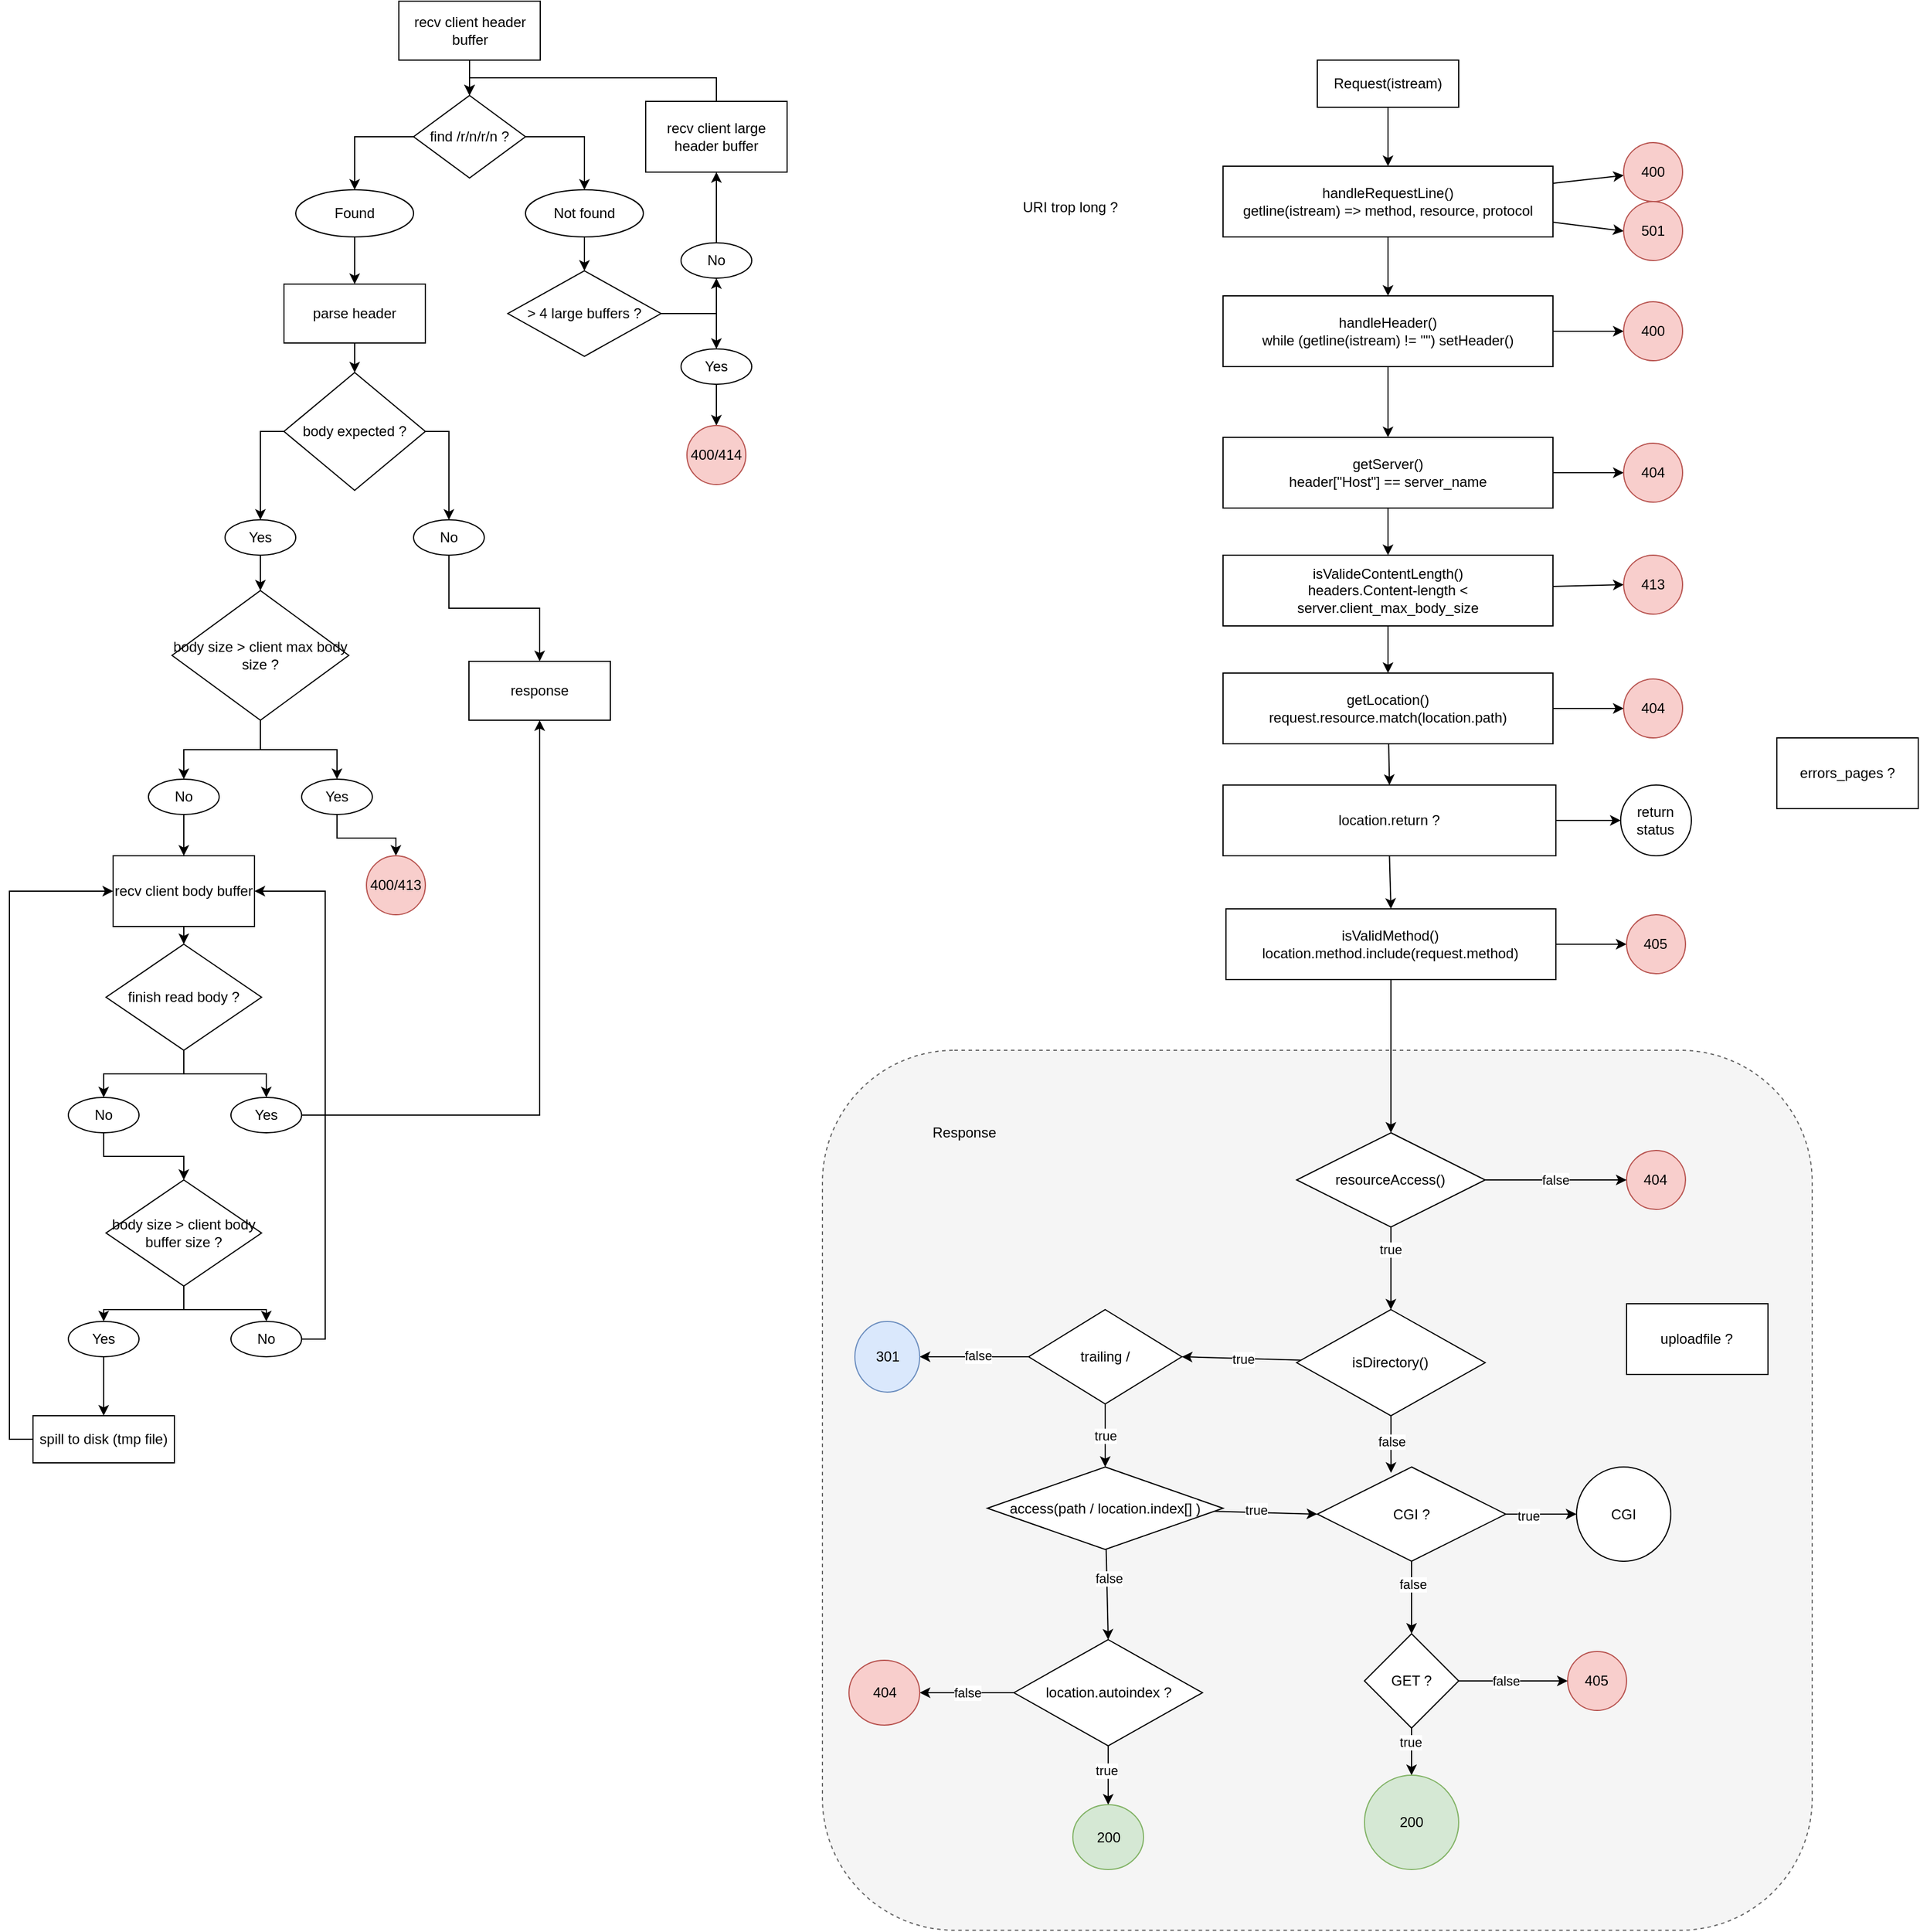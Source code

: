 <mxfile>
    <diagram id="G1yB6sMwHmxZgdl7rr1A" name="Page-1">
        <mxGraphModel dx="1412" dy="550" grid="1" gridSize="10" guides="1" tooltips="1" connect="1" arrows="1" fold="1" page="1" pageScale="1" pageWidth="850" pageHeight="1100" math="0" shadow="0">
            <root>
                <mxCell id="0"/>
                <mxCell id="1" parent="0"/>
                <mxCell id="109" value="" style="whiteSpace=wrap;html=1;fillColor=#f5f5f5;rounded=1;shadow=0;dashed=1;strokeColor=#666666;fontColor=#333333;" parent="1" vertex="1">
                    <mxGeometry x="-100" y="940" width="840" height="746.5" as="geometry"/>
                </mxCell>
                <mxCell id="6" value="" style="edgeStyle=none;html=1;" parent="1" source="12" target="5" edge="1">
                    <mxGeometry relative="1" as="geometry"/>
                </mxCell>
                <mxCell id="2" value="Request(istream)" style="whiteSpace=wrap;html=1;" parent="1" vertex="1">
                    <mxGeometry x="320" y="100" width="120" height="40" as="geometry"/>
                </mxCell>
                <mxCell id="17" value="" style="edgeStyle=none;html=1;" parent="1" source="5" target="16" edge="1">
                    <mxGeometry relative="1" as="geometry"/>
                </mxCell>
                <mxCell id="39" value="" style="edgeStyle=none;html=1;" parent="1" source="5" target="38" edge="1">
                    <mxGeometry relative="1" as="geometry"/>
                </mxCell>
                <mxCell id="5" value="getServer()&lt;br&gt;&lt;div&gt;header[&quot;Host&quot;] == server_name&lt;/div&gt;" style="whiteSpace=wrap;html=1;" parent="1" vertex="1">
                    <mxGeometry x="240" y="420" width="280" height="60" as="geometry"/>
                </mxCell>
                <mxCell id="11" value="" style="edgeStyle=none;html=1;" parent="1" source="2" target="9" edge="1">
                    <mxGeometry relative="1" as="geometry">
                        <mxPoint x="380" y="140" as="sourcePoint"/>
                        <mxPoint x="380" y="290" as="targetPoint"/>
                    </mxGeometry>
                </mxCell>
                <mxCell id="31" value="" style="edgeStyle=none;html=1;" parent="1" source="9" target="30" edge="1">
                    <mxGeometry relative="1" as="geometry"/>
                </mxCell>
                <mxCell id="41" style="edgeStyle=none;html=1;entryX=0;entryY=0.5;entryDx=0;entryDy=0;" parent="1" source="9" target="40" edge="1">
                    <mxGeometry relative="1" as="geometry"/>
                </mxCell>
                <mxCell id="9" value="&lt;div&gt;handleRequestLine()&lt;/div&gt;getline(istream) =&amp;gt; method, resource, protocol" style="whiteSpace=wrap;html=1;" parent="1" vertex="1">
                    <mxGeometry x="240" y="190" width="280" height="60" as="geometry"/>
                </mxCell>
                <mxCell id="14" value="" style="edgeStyle=none;html=1;" parent="1" source="9" target="12" edge="1">
                    <mxGeometry relative="1" as="geometry">
                        <mxPoint x="380" y="250" as="sourcePoint"/>
                        <mxPoint x="380" y="420" as="targetPoint"/>
                    </mxGeometry>
                </mxCell>
                <mxCell id="37" style="edgeStyle=none;html=1;entryX=0;entryY=0.5;entryDx=0;entryDy=0;" parent="1" source="12" target="36" edge="1">
                    <mxGeometry relative="1" as="geometry"/>
                </mxCell>
                <mxCell id="12" value="handleHeader()&lt;div&gt;while (getline(istream) != &quot;&quot;) setHeader()&lt;/div&gt;" style="whiteSpace=wrap;html=1;" parent="1" vertex="1">
                    <mxGeometry x="240" y="300" width="280" height="60" as="geometry"/>
                </mxCell>
                <mxCell id="19" value="" style="edgeStyle=none;html=1;" parent="1" source="16" target="18" edge="1">
                    <mxGeometry relative="1" as="geometry"/>
                </mxCell>
                <mxCell id="43" style="edgeStyle=none;html=1;entryX=0;entryY=0.5;entryDx=0;entryDy=0;" parent="1" source="16" target="42" edge="1">
                    <mxGeometry relative="1" as="geometry"/>
                </mxCell>
                <mxCell id="16" value="&lt;div&gt;isValideContentLength()&lt;/div&gt;headers.Content-length &amp;lt; server.client_max_body_size" style="whiteSpace=wrap;html=1;" parent="1" vertex="1">
                    <mxGeometry x="240" y="520" width="280" height="60" as="geometry"/>
                </mxCell>
                <mxCell id="27" style="edgeStyle=none;html=1;entryX=0.5;entryY=0;entryDx=0;entryDy=0;exitX=0.5;exitY=1;exitDx=0;exitDy=0;" parent="1" source="22" target="26" edge="1">
                    <mxGeometry relative="1" as="geometry">
                        <mxPoint x="380" y="790" as="sourcePoint"/>
                    </mxGeometry>
                </mxCell>
                <mxCell id="33" value="" style="edgeStyle=none;html=1;" parent="1" source="18" target="32" edge="1">
                    <mxGeometry relative="1" as="geometry"/>
                </mxCell>
                <mxCell id="108" style="edgeStyle=none;html=1;entryX=0.5;entryY=0;entryDx=0;entryDy=0;" parent="1" source="18" target="22" edge="1">
                    <mxGeometry relative="1" as="geometry"/>
                </mxCell>
                <mxCell id="18" value="getLocation()&lt;div&gt;request.resource.match(location.path)&lt;/div&gt;" style="whiteSpace=wrap;html=1;" parent="1" vertex="1">
                    <mxGeometry x="240" y="620" width="280" height="60" as="geometry"/>
                </mxCell>
                <mxCell id="62" value="" style="edgeStyle=none;html=1;" parent="1" source="22" target="61" edge="1">
                    <mxGeometry relative="1" as="geometry"/>
                </mxCell>
                <mxCell id="22" value="location.return ?" style="whiteSpace=wrap;html=1;" parent="1" vertex="1">
                    <mxGeometry x="240" y="715" width="282.47" height="60" as="geometry"/>
                </mxCell>
                <mxCell id="29" value="" style="edgeStyle=none;html=1;" parent="1" source="26" target="28" edge="1">
                    <mxGeometry relative="1" as="geometry"/>
                </mxCell>
                <mxCell id="80" style="edgeStyle=none;html=1;entryX=0.5;entryY=0;entryDx=0;entryDy=0;" parent="1" source="26" target="79" edge="1">
                    <mxGeometry relative="1" as="geometry"/>
                </mxCell>
                <mxCell id="26" value="isValidMethod()&lt;div&gt;location.method.include(request.method)&lt;/div&gt;" style="whiteSpace=wrap;html=1;" parent="1" vertex="1">
                    <mxGeometry x="242.47" y="820" width="280" height="60" as="geometry"/>
                </mxCell>
                <mxCell id="28" value="405" style="ellipse;whiteSpace=wrap;html=1;fillColor=#f8cecc;strokeColor=#b85450;" parent="1" vertex="1">
                    <mxGeometry x="582.47" y="825" width="50" height="50" as="geometry"/>
                </mxCell>
                <mxCell id="30" value="400" style="ellipse;whiteSpace=wrap;html=1;fillColor=#f8cecc;strokeColor=#b85450;" parent="1" vertex="1">
                    <mxGeometry x="580" y="170" width="50" height="50" as="geometry"/>
                </mxCell>
                <mxCell id="32" value="404" style="ellipse;whiteSpace=wrap;html=1;fillColor=#f8cecc;strokeColor=#b85450;" parent="1" vertex="1">
                    <mxGeometry x="580" y="625" width="50" height="50" as="geometry"/>
                </mxCell>
                <mxCell id="36" value="400" style="ellipse;whiteSpace=wrap;html=1;fillColor=#f8cecc;strokeColor=#b85450;" parent="1" vertex="1">
                    <mxGeometry x="580" y="305" width="50" height="50" as="geometry"/>
                </mxCell>
                <mxCell id="38" value="404" style="ellipse;whiteSpace=wrap;html=1;fillColor=#f8cecc;strokeColor=#b85450;" parent="1" vertex="1">
                    <mxGeometry x="580" y="425" width="50" height="50" as="geometry"/>
                </mxCell>
                <mxCell id="40" value="501" style="ellipse;whiteSpace=wrap;html=1;fillColor=#f8cecc;strokeColor=#b85450;" parent="1" vertex="1">
                    <mxGeometry x="580" y="220" width="50" height="50" as="geometry"/>
                </mxCell>
                <mxCell id="42" value="413" style="ellipse;whiteSpace=wrap;html=1;fillColor=#f8cecc;strokeColor=#b85450;" parent="1" vertex="1">
                    <mxGeometry x="580" y="520" width="50" height="50" as="geometry"/>
                </mxCell>
                <mxCell id="55" value="" style="edgeStyle=none;html=1;exitX=1;exitY=0.5;exitDx=0;exitDy=0;" parent="1" source="93" target="54" edge="1">
                    <mxGeometry relative="1" as="geometry">
                        <mxPoint x="510" y="1328.5" as="sourcePoint"/>
                    </mxGeometry>
                </mxCell>
                <mxCell id="94" value="true" style="edgeLabel;html=1;align=center;verticalAlign=middle;resizable=0;points=[];" parent="55" vertex="1" connectable="0">
                    <mxGeometry x="-0.361" y="-1" relative="1" as="geometry">
                        <mxPoint as="offset"/>
                    </mxGeometry>
                </mxCell>
                <mxCell id="49" value="404" style="ellipse;whiteSpace=wrap;html=1;fillColor=#f8cecc;strokeColor=#b85450;" parent="1" vertex="1">
                    <mxGeometry x="582.47" y="1025" width="50" height="50" as="geometry"/>
                </mxCell>
                <mxCell id="54" value="CGI" style="ellipse;whiteSpace=wrap;html=1;" parent="1" vertex="1">
                    <mxGeometry x="540" y="1293.5" width="80" height="80" as="geometry"/>
                </mxCell>
                <mxCell id="61" value="return status" style="ellipse;whiteSpace=wrap;html=1;" parent="1" vertex="1">
                    <mxGeometry x="577.47" y="715" width="60" height="60" as="geometry"/>
                </mxCell>
                <mxCell id="DMltzU-fDalP0GZSlMB_-67" style="edgeStyle=orthogonalEdgeStyle;rounded=0;orthogonalLoop=1;jettySize=auto;html=1;exitX=0.5;exitY=1;exitDx=0;exitDy=0;entryX=0.5;entryY=0;entryDx=0;entryDy=0;" parent="1" source="DMltzU-fDalP0GZSlMB_-62" target="DMltzU-fDalP0GZSlMB_-63" edge="1">
                    <mxGeometry relative="1" as="geometry"/>
                </mxCell>
                <mxCell id="DMltzU-fDalP0GZSlMB_-62" value="recv client header buffer" style="whiteSpace=wrap;html=1;" parent="1" vertex="1">
                    <mxGeometry x="-459.5" y="50" width="120" height="50" as="geometry"/>
                </mxCell>
                <mxCell id="DMltzU-fDalP0GZSlMB_-68" style="edgeStyle=orthogonalEdgeStyle;rounded=0;orthogonalLoop=1;jettySize=auto;html=1;exitX=1;exitY=0.5;exitDx=0;exitDy=0;entryX=0.5;entryY=0;entryDx=0;entryDy=0;" parent="1" source="DMltzU-fDalP0GZSlMB_-63" target="DMltzU-fDalP0GZSlMB_-66" edge="1">
                    <mxGeometry relative="1" as="geometry"/>
                </mxCell>
                <mxCell id="DMltzU-fDalP0GZSlMB_-69" style="edgeStyle=orthogonalEdgeStyle;rounded=0;orthogonalLoop=1;jettySize=auto;html=1;exitX=0;exitY=0.5;exitDx=0;exitDy=0;entryX=0.5;entryY=0;entryDx=0;entryDy=0;" parent="1" source="DMltzU-fDalP0GZSlMB_-63" target="DMltzU-fDalP0GZSlMB_-65" edge="1">
                    <mxGeometry relative="1" as="geometry"/>
                </mxCell>
                <mxCell id="DMltzU-fDalP0GZSlMB_-63" value="find /r/n/r/n ?" style="rhombus;whiteSpace=wrap;html=1;" parent="1" vertex="1">
                    <mxGeometry x="-447" y="130" width="95" height="70" as="geometry"/>
                </mxCell>
                <mxCell id="DMltzU-fDalP0GZSlMB_-72" style="edgeStyle=orthogonalEdgeStyle;rounded=0;orthogonalLoop=1;jettySize=auto;html=1;exitX=0.5;exitY=1;exitDx=0;exitDy=0;entryX=0.5;entryY=0;entryDx=0;entryDy=0;" parent="1" source="DMltzU-fDalP0GZSlMB_-65" target="DMltzU-fDalP0GZSlMB_-70" edge="1">
                    <mxGeometry relative="1" as="geometry"/>
                </mxCell>
                <mxCell id="DMltzU-fDalP0GZSlMB_-65" value="&lt;div&gt;Found&lt;/div&gt;" style="ellipse;whiteSpace=wrap;html=1;" parent="1" vertex="1">
                    <mxGeometry x="-547" y="210" width="100" height="40" as="geometry"/>
                </mxCell>
                <mxCell id="DMltzU-fDalP0GZSlMB_-103" style="edgeStyle=orthogonalEdgeStyle;rounded=0;orthogonalLoop=1;jettySize=auto;html=1;exitX=0.5;exitY=1;exitDx=0;exitDy=0;entryX=0.5;entryY=0;entryDx=0;entryDy=0;" parent="1" source="DMltzU-fDalP0GZSlMB_-66" target="DMltzU-fDalP0GZSlMB_-88" edge="1">
                    <mxGeometry relative="1" as="geometry"/>
                </mxCell>
                <mxCell id="DMltzU-fDalP0GZSlMB_-66" value="&lt;div&gt;Not found&lt;/div&gt;" style="ellipse;whiteSpace=wrap;html=1;" parent="1" vertex="1">
                    <mxGeometry x="-352" y="210" width="100" height="40" as="geometry"/>
                </mxCell>
                <mxCell id="DMltzU-fDalP0GZSlMB_-73" style="edgeStyle=orthogonalEdgeStyle;rounded=0;orthogonalLoop=1;jettySize=auto;html=1;exitX=0.5;exitY=1;exitDx=0;exitDy=0;entryX=0.5;entryY=0;entryDx=0;entryDy=0;" parent="1" source="DMltzU-fDalP0GZSlMB_-70" target="DMltzU-fDalP0GZSlMB_-71" edge="1">
                    <mxGeometry relative="1" as="geometry"/>
                </mxCell>
                <mxCell id="DMltzU-fDalP0GZSlMB_-70" value="parse header" style="whiteSpace=wrap;html=1;" parent="1" vertex="1">
                    <mxGeometry x="-557" y="290" width="120" height="50" as="geometry"/>
                </mxCell>
                <mxCell id="DMltzU-fDalP0GZSlMB_-79" style="edgeStyle=orthogonalEdgeStyle;rounded=0;orthogonalLoop=1;jettySize=auto;html=1;exitX=0;exitY=0.5;exitDx=0;exitDy=0;" parent="1" source="DMltzU-fDalP0GZSlMB_-71" target="DMltzU-fDalP0GZSlMB_-95" edge="1">
                    <mxGeometry relative="1" as="geometry">
                        <mxPoint x="-577" y="490" as="targetPoint"/>
                    </mxGeometry>
                </mxCell>
                <mxCell id="DMltzU-fDalP0GZSlMB_-80" style="edgeStyle=orthogonalEdgeStyle;rounded=0;orthogonalLoop=1;jettySize=auto;html=1;exitX=1;exitY=0.5;exitDx=0;exitDy=0;" parent="1" source="DMltzU-fDalP0GZSlMB_-71" target="DMltzU-fDalP0GZSlMB_-94" edge="1">
                    <mxGeometry relative="1" as="geometry">
                        <mxPoint x="-417" y="490" as="targetPoint"/>
                    </mxGeometry>
                </mxCell>
                <mxCell id="DMltzU-fDalP0GZSlMB_-71" value="body expected ?" style="rhombus;whiteSpace=wrap;html=1;" parent="1" vertex="1">
                    <mxGeometry x="-557" y="365" width="120" height="100" as="geometry"/>
                </mxCell>
                <mxCell id="DMltzU-fDalP0GZSlMB_-107" style="edgeStyle=orthogonalEdgeStyle;rounded=0;orthogonalLoop=1;jettySize=auto;html=1;exitX=0.5;exitY=0;exitDx=0;exitDy=0;entryX=0.5;entryY=0;entryDx=0;entryDy=0;" parent="1" source="DMltzU-fDalP0GZSlMB_-74" target="DMltzU-fDalP0GZSlMB_-63" edge="1">
                    <mxGeometry relative="1" as="geometry"/>
                </mxCell>
                <mxCell id="DMltzU-fDalP0GZSlMB_-74" value="recv client large header buffer" style="whiteSpace=wrap;html=1;" parent="1" vertex="1">
                    <mxGeometry x="-250" y="135" width="120" height="60" as="geometry"/>
                </mxCell>
                <mxCell id="DMltzU-fDalP0GZSlMB_-149" style="edgeStyle=orthogonalEdgeStyle;rounded=0;orthogonalLoop=1;jettySize=auto;html=1;exitX=0.5;exitY=1;exitDx=0;exitDy=0;entryX=0.5;entryY=0;entryDx=0;entryDy=0;" parent="1" source="DMltzU-fDalP0GZSlMB_-82" target="DMltzU-fDalP0GZSlMB_-144" edge="1">
                    <mxGeometry relative="1" as="geometry"/>
                </mxCell>
                <mxCell id="DMltzU-fDalP0GZSlMB_-82" value="recv client body buffer" style="whiteSpace=wrap;html=1;" parent="1" vertex="1">
                    <mxGeometry x="-702" y="775" width="120" height="60" as="geometry"/>
                </mxCell>
                <mxCell id="DMltzU-fDalP0GZSlMB_-104" style="edgeStyle=orthogonalEdgeStyle;rounded=0;orthogonalLoop=1;jettySize=auto;html=1;exitX=1;exitY=0.5;exitDx=0;exitDy=0;entryX=0.5;entryY=0;entryDx=0;entryDy=0;" parent="1" source="DMltzU-fDalP0GZSlMB_-88" target="DMltzU-fDalP0GZSlMB_-91" edge="1">
                    <mxGeometry relative="1" as="geometry"/>
                </mxCell>
                <mxCell id="DMltzU-fDalP0GZSlMB_-105" style="edgeStyle=orthogonalEdgeStyle;rounded=0;orthogonalLoop=1;jettySize=auto;html=1;exitX=1;exitY=0.5;exitDx=0;exitDy=0;entryX=0.5;entryY=1;entryDx=0;entryDy=0;" parent="1" source="DMltzU-fDalP0GZSlMB_-88" target="DMltzU-fDalP0GZSlMB_-92" edge="1">
                    <mxGeometry relative="1" as="geometry"/>
                </mxCell>
                <mxCell id="DMltzU-fDalP0GZSlMB_-88" value="&amp;gt; 4 large buffers ?" style="rhombus;whiteSpace=wrap;html=1;" parent="1" vertex="1">
                    <mxGeometry x="-367" y="278.75" width="130" height="72.5" as="geometry"/>
                </mxCell>
                <mxCell id="DMltzU-fDalP0GZSlMB_-108" style="edgeStyle=orthogonalEdgeStyle;rounded=0;orthogonalLoop=1;jettySize=auto;html=1;exitX=0.5;exitY=1;exitDx=0;exitDy=0;entryX=0.5;entryY=0;entryDx=0;entryDy=0;" parent="1" source="DMltzU-fDalP0GZSlMB_-91" target="DMltzU-fDalP0GZSlMB_-101" edge="1">
                    <mxGeometry relative="1" as="geometry"/>
                </mxCell>
                <mxCell id="DMltzU-fDalP0GZSlMB_-91" value="&lt;div&gt;Yes&lt;/div&gt;" style="ellipse;whiteSpace=wrap;html=1;" parent="1" vertex="1">
                    <mxGeometry x="-220" y="345" width="60" height="30" as="geometry"/>
                </mxCell>
                <mxCell id="DMltzU-fDalP0GZSlMB_-106" style="edgeStyle=orthogonalEdgeStyle;rounded=0;orthogonalLoop=1;jettySize=auto;html=1;exitX=0.5;exitY=0;exitDx=0;exitDy=0;entryX=0.5;entryY=1;entryDx=0;entryDy=0;" parent="1" source="DMltzU-fDalP0GZSlMB_-92" target="DMltzU-fDalP0GZSlMB_-74" edge="1">
                    <mxGeometry relative="1" as="geometry"/>
                </mxCell>
                <mxCell id="DMltzU-fDalP0GZSlMB_-92" value="No" style="ellipse;whiteSpace=wrap;html=1;" parent="1" vertex="1">
                    <mxGeometry x="-220" y="255" width="60" height="30" as="geometry"/>
                </mxCell>
                <mxCell id="DMltzU-fDalP0GZSlMB_-111" style="edgeStyle=orthogonalEdgeStyle;rounded=0;orthogonalLoop=1;jettySize=auto;html=1;exitX=0.5;exitY=1;exitDx=0;exitDy=0;entryX=0.5;entryY=0;entryDx=0;entryDy=0;" parent="1" source="DMltzU-fDalP0GZSlMB_-94" target="DMltzU-fDalP0GZSlMB_-110" edge="1">
                    <mxGeometry relative="1" as="geometry"/>
                </mxCell>
                <mxCell id="DMltzU-fDalP0GZSlMB_-94" value="No" style="ellipse;whiteSpace=wrap;html=1;" parent="1" vertex="1">
                    <mxGeometry x="-447" y="490" width="60" height="30" as="geometry"/>
                </mxCell>
                <mxCell id="DMltzU-fDalP0GZSlMB_-139" style="edgeStyle=orthogonalEdgeStyle;rounded=0;orthogonalLoop=1;jettySize=auto;html=1;exitX=0.5;exitY=1;exitDx=0;exitDy=0;entryX=0.5;entryY=0;entryDx=0;entryDy=0;" parent="1" source="DMltzU-fDalP0GZSlMB_-95" target="DMltzU-fDalP0GZSlMB_-112" edge="1">
                    <mxGeometry relative="1" as="geometry"/>
                </mxCell>
                <mxCell id="DMltzU-fDalP0GZSlMB_-95" value="&lt;div&gt;Yes&lt;/div&gt;" style="ellipse;whiteSpace=wrap;html=1;" parent="1" vertex="1">
                    <mxGeometry x="-607" y="490" width="60" height="30" as="geometry"/>
                </mxCell>
                <mxCell id="DMltzU-fDalP0GZSlMB_-101" value="400/414" style="ellipse;whiteSpace=wrap;html=1;fillColor=#f8cecc;strokeColor=#b85450;" parent="1" vertex="1">
                    <mxGeometry x="-215" y="410" width="50" height="50" as="geometry"/>
                </mxCell>
                <mxCell id="DMltzU-fDalP0GZSlMB_-110" value="response" style="whiteSpace=wrap;html=1;" parent="1" vertex="1">
                    <mxGeometry x="-400" y="610" width="120" height="50" as="geometry"/>
                </mxCell>
                <mxCell id="DMltzU-fDalP0GZSlMB_-118" style="edgeStyle=orthogonalEdgeStyle;rounded=0;orthogonalLoop=1;jettySize=auto;html=1;exitX=0.5;exitY=1;exitDx=0;exitDy=0;entryX=0.5;entryY=0;entryDx=0;entryDy=0;" parent="1" source="DMltzU-fDalP0GZSlMB_-112" target="DMltzU-fDalP0GZSlMB_-114" edge="1">
                    <mxGeometry relative="1" as="geometry"/>
                </mxCell>
                <mxCell id="DMltzU-fDalP0GZSlMB_-119" style="edgeStyle=orthogonalEdgeStyle;rounded=0;orthogonalLoop=1;jettySize=auto;html=1;exitX=0.5;exitY=1;exitDx=0;exitDy=0;entryX=0.5;entryY=0;entryDx=0;entryDy=0;" parent="1" source="DMltzU-fDalP0GZSlMB_-112" target="DMltzU-fDalP0GZSlMB_-115" edge="1">
                    <mxGeometry relative="1" as="geometry">
                        <mxPoint x="-512" y="710.0" as="targetPoint"/>
                    </mxGeometry>
                </mxCell>
                <mxCell id="DMltzU-fDalP0GZSlMB_-112" value="body size &amp;gt; client max body size ?" style="rhombus;whiteSpace=wrap;html=1;" parent="1" vertex="1">
                    <mxGeometry x="-652" y="550" width="150" height="110" as="geometry"/>
                </mxCell>
                <mxCell id="DMltzU-fDalP0GZSlMB_-141" style="edgeStyle=orthogonalEdgeStyle;rounded=0;orthogonalLoop=1;jettySize=auto;html=1;exitX=0.5;exitY=1;exitDx=0;exitDy=0;entryX=0.5;entryY=0;entryDx=0;entryDy=0;" parent="1" source="DMltzU-fDalP0GZSlMB_-114" target="DMltzU-fDalP0GZSlMB_-82" edge="1">
                    <mxGeometry relative="1" as="geometry"/>
                </mxCell>
                <mxCell id="DMltzU-fDalP0GZSlMB_-114" value="No" style="ellipse;whiteSpace=wrap;html=1;" parent="1" vertex="1">
                    <mxGeometry x="-672" y="710" width="60" height="30" as="geometry"/>
                </mxCell>
                <mxCell id="DMltzU-fDalP0GZSlMB_-140" style="edgeStyle=orthogonalEdgeStyle;rounded=0;orthogonalLoop=1;jettySize=auto;html=1;exitX=0.5;exitY=1;exitDx=0;exitDy=0;entryX=0;entryY=0.5;entryDx=0;entryDy=0;" parent="1" source="DMltzU-fDalP0GZSlMB_-115" target="DMltzU-fDalP0GZSlMB_-130" edge="1">
                    <mxGeometry relative="1" as="geometry"/>
                </mxCell>
                <mxCell id="DMltzU-fDalP0GZSlMB_-115" value="Yes" style="ellipse;whiteSpace=wrap;html=1;" parent="1" vertex="1">
                    <mxGeometry x="-542" y="710" width="60" height="30" as="geometry"/>
                </mxCell>
                <mxCell id="DMltzU-fDalP0GZSlMB_-124" value="body size &amp;gt; client body buffer size ?" style="rhombus;whiteSpace=wrap;html=1;" parent="1" vertex="1">
                    <mxGeometry x="-708" y="1050" width="132" height="90" as="geometry"/>
                </mxCell>
                <mxCell id="DMltzU-fDalP0GZSlMB_-125" style="edgeStyle=orthogonalEdgeStyle;rounded=0;orthogonalLoop=1;jettySize=auto;html=1;exitX=0.5;exitY=1;exitDx=0;exitDy=0;entryX=0.5;entryY=0;entryDx=0;entryDy=0;" parent="1" source="DMltzU-fDalP0GZSlMB_-124" target="DMltzU-fDalP0GZSlMB_-127" edge="1">
                    <mxGeometry relative="1" as="geometry">
                        <mxPoint x="-422" y="1060" as="sourcePoint"/>
                    </mxGeometry>
                </mxCell>
                <mxCell id="DMltzU-fDalP0GZSlMB_-126" style="edgeStyle=orthogonalEdgeStyle;rounded=0;orthogonalLoop=1;jettySize=auto;html=1;exitX=0.5;exitY=1;exitDx=0;exitDy=0;entryX=0.5;entryY=0;entryDx=0;entryDy=0;" parent="1" source="DMltzU-fDalP0GZSlMB_-124" target="DMltzU-fDalP0GZSlMB_-128" edge="1">
                    <mxGeometry relative="1" as="geometry">
                        <mxPoint x="-422" y="1060" as="sourcePoint"/>
                    </mxGeometry>
                </mxCell>
                <mxCell id="IpT1fxCDjjeuZhRriI7--67" style="edgeStyle=orthogonalEdgeStyle;rounded=0;orthogonalLoop=1;jettySize=auto;html=1;exitX=1;exitY=0.5;exitDx=0;exitDy=0;entryX=1;entryY=0.5;entryDx=0;entryDy=0;" parent="1" source="DMltzU-fDalP0GZSlMB_-127" target="DMltzU-fDalP0GZSlMB_-82" edge="1">
                    <mxGeometry relative="1" as="geometry"/>
                </mxCell>
                <mxCell id="DMltzU-fDalP0GZSlMB_-127" value="No" style="ellipse;whiteSpace=wrap;html=1;" parent="1" vertex="1">
                    <mxGeometry x="-602" y="1170" width="60" height="30" as="geometry"/>
                </mxCell>
                <mxCell id="DMltzU-fDalP0GZSlMB_-133" style="edgeStyle=orthogonalEdgeStyle;rounded=0;orthogonalLoop=1;jettySize=auto;html=1;exitX=0.5;exitY=1;exitDx=0;exitDy=0;entryX=0.5;entryY=0;entryDx=0;entryDy=0;" parent="1" source="DMltzU-fDalP0GZSlMB_-128" target="DMltzU-fDalP0GZSlMB_-132" edge="1">
                    <mxGeometry relative="1" as="geometry"/>
                </mxCell>
                <mxCell id="DMltzU-fDalP0GZSlMB_-128" value="Yes" style="ellipse;whiteSpace=wrap;html=1;" parent="1" vertex="1">
                    <mxGeometry x="-740" y="1170" width="60" height="30" as="geometry"/>
                </mxCell>
                <mxCell id="DMltzU-fDalP0GZSlMB_-130" value="&lt;div&gt;400/413&lt;/div&gt;" style="ellipse;whiteSpace=wrap;html=1;fillColor=#f8cecc;strokeColor=#b85450;direction=south;" parent="1" vertex="1">
                    <mxGeometry x="-487" y="775" width="50" height="50" as="geometry"/>
                </mxCell>
                <mxCell id="DMltzU-fDalP0GZSlMB_-143" style="edgeStyle=orthogonalEdgeStyle;rounded=0;orthogonalLoop=1;jettySize=auto;html=1;exitX=0;exitY=0.5;exitDx=0;exitDy=0;entryX=0;entryY=0.5;entryDx=0;entryDy=0;" parent="1" source="DMltzU-fDalP0GZSlMB_-132" target="DMltzU-fDalP0GZSlMB_-82" edge="1">
                    <mxGeometry relative="1" as="geometry"/>
                </mxCell>
                <mxCell id="DMltzU-fDalP0GZSlMB_-132" value="spill to disk (tmp file)" style="whiteSpace=wrap;html=1;" parent="1" vertex="1">
                    <mxGeometry x="-770" y="1250" width="120" height="40" as="geometry"/>
                </mxCell>
                <mxCell id="DMltzU-fDalP0GZSlMB_-144" value="finish read body ?" style="rhombus;whiteSpace=wrap;html=1;" parent="1" vertex="1">
                    <mxGeometry x="-708" y="850" width="132" height="90" as="geometry"/>
                </mxCell>
                <mxCell id="DMltzU-fDalP0GZSlMB_-145" style="edgeStyle=orthogonalEdgeStyle;rounded=0;orthogonalLoop=1;jettySize=auto;html=1;exitX=0.5;exitY=1;exitDx=0;exitDy=0;entryX=0.5;entryY=0;entryDx=0;entryDy=0;" parent="1" source="DMltzU-fDalP0GZSlMB_-144" target="DMltzU-fDalP0GZSlMB_-147" edge="1">
                    <mxGeometry relative="1" as="geometry">
                        <mxPoint x="-422" y="870" as="sourcePoint"/>
                    </mxGeometry>
                </mxCell>
                <mxCell id="DMltzU-fDalP0GZSlMB_-146" style="edgeStyle=orthogonalEdgeStyle;rounded=0;orthogonalLoop=1;jettySize=auto;html=1;exitX=0.5;exitY=1;exitDx=0;exitDy=0;entryX=0.5;entryY=0;entryDx=0;entryDy=0;" parent="1" source="DMltzU-fDalP0GZSlMB_-144" target="DMltzU-fDalP0GZSlMB_-148" edge="1">
                    <mxGeometry relative="1" as="geometry">
                        <mxPoint x="-422" y="870" as="sourcePoint"/>
                    </mxGeometry>
                </mxCell>
                <mxCell id="DMltzU-fDalP0GZSlMB_-151" style="edgeStyle=orthogonalEdgeStyle;rounded=0;orthogonalLoop=1;jettySize=auto;html=1;exitX=1;exitY=0.5;exitDx=0;exitDy=0;entryX=0.5;entryY=1;entryDx=0;entryDy=0;" parent="1" source="DMltzU-fDalP0GZSlMB_-147" target="DMltzU-fDalP0GZSlMB_-110" edge="1">
                    <mxGeometry relative="1" as="geometry"/>
                </mxCell>
                <mxCell id="DMltzU-fDalP0GZSlMB_-147" value="Yes" style="ellipse;whiteSpace=wrap;html=1;" parent="1" vertex="1">
                    <mxGeometry x="-602" y="980" width="60" height="30" as="geometry"/>
                </mxCell>
                <mxCell id="DMltzU-fDalP0GZSlMB_-152" style="edgeStyle=orthogonalEdgeStyle;rounded=0;orthogonalLoop=1;jettySize=auto;html=1;exitX=0.5;exitY=1;exitDx=0;exitDy=0;" parent="1" source="DMltzU-fDalP0GZSlMB_-148" target="DMltzU-fDalP0GZSlMB_-124" edge="1">
                    <mxGeometry relative="1" as="geometry"/>
                </mxCell>
                <mxCell id="DMltzU-fDalP0GZSlMB_-148" value="No" style="ellipse;whiteSpace=wrap;html=1;" parent="1" vertex="1">
                    <mxGeometry x="-740" y="980" width="60" height="30" as="geometry"/>
                </mxCell>
                <mxCell id="67" value="" style="edgeStyle=none;html=1;entryX=1;entryY=0.5;entryDx=0;entryDy=0;" parent="1" source="63" target="100" edge="1">
                    <mxGeometry relative="1" as="geometry">
                        <mxPoint x="262.47" y="1280" as="targetPoint"/>
                    </mxGeometry>
                </mxCell>
                <mxCell id="68" value="true" style="edgeLabel;html=1;align=center;verticalAlign=middle;resizable=0;points=[];" parent="67" vertex="1" connectable="0">
                    <mxGeometry x="-0.017" relative="1" as="geometry">
                        <mxPoint as="offset"/>
                    </mxGeometry>
                </mxCell>
                <mxCell id="70" value="" style="edgeStyle=none;html=1;entryX=0.391;entryY=0.063;entryDx=0;entryDy=0;entryPerimeter=0;" parent="1" source="63" target="93" edge="1">
                    <mxGeometry relative="1" as="geometry">
                        <mxPoint x="542.021" y="1292.753" as="targetPoint"/>
                    </mxGeometry>
                </mxCell>
                <mxCell id="71" value="false" style="edgeLabel;html=1;align=center;verticalAlign=middle;resizable=0;points=[];" parent="70" vertex="1" connectable="0">
                    <mxGeometry x="-0.101" relative="1" as="geometry">
                        <mxPoint as="offset"/>
                    </mxGeometry>
                </mxCell>
                <mxCell id="63" value="isDirectory()" style="rhombus;whiteSpace=wrap;html=1;" parent="1" vertex="1">
                    <mxGeometry x="302.47" y="1160" width="160" height="90" as="geometry"/>
                </mxCell>
                <mxCell id="74" value="" style="edgeStyle=none;html=1;" parent="1" source="66" target="73" edge="1">
                    <mxGeometry relative="1" as="geometry"/>
                </mxCell>
                <mxCell id="75" value="true" style="edgeLabel;html=1;align=center;verticalAlign=middle;resizable=0;points=[];" parent="74" vertex="1" connectable="0">
                    <mxGeometry x="-0.17" y="-2" relative="1" as="geometry">
                        <mxPoint as="offset"/>
                    </mxGeometry>
                </mxCell>
                <mxCell id="77" value="" style="edgeStyle=none;html=1;" parent="1" source="66" target="76" edge="1">
                    <mxGeometry relative="1" as="geometry"/>
                </mxCell>
                <mxCell id="78" value="false" style="edgeLabel;html=1;align=center;verticalAlign=middle;resizable=0;points=[];" parent="77" vertex="1" connectable="0">
                    <mxGeometry x="-0.448" y="1" relative="1" as="geometry">
                        <mxPoint x="-18" y="-1" as="offset"/>
                    </mxGeometry>
                </mxCell>
                <mxCell id="66" value="location.autoindex ?" style="rhombus;whiteSpace=wrap;html=1;" parent="1" vertex="1">
                    <mxGeometry x="62.53" y="1440" width="160" height="90" as="geometry"/>
                </mxCell>
                <mxCell id="72" value="URI trop long ?" style="text;html=1;align=center;verticalAlign=middle;resizable=0;points=[];autosize=1;strokeColor=none;fillColor=none;" parent="1" vertex="1">
                    <mxGeometry x="60" y="210" width="100" height="30" as="geometry"/>
                </mxCell>
                <mxCell id="73" value="200" style="ellipse;whiteSpace=wrap;html=1;fillColor=#d5e8d4;strokeColor=#82b366;" parent="1" vertex="1">
                    <mxGeometry x="112.53" y="1580" width="60" height="55" as="geometry"/>
                </mxCell>
                <mxCell id="76" value="404" style="ellipse;whiteSpace=wrap;html=1;fillColor=#f8cecc;strokeColor=#b85450;" parent="1" vertex="1">
                    <mxGeometry x="-77.47" y="1457.5" width="60" height="55" as="geometry"/>
                </mxCell>
                <mxCell id="81" style="edgeStyle=none;html=1;entryX=0;entryY=0.5;entryDx=0;entryDy=0;" parent="1" source="79" target="49" edge="1">
                    <mxGeometry relative="1" as="geometry"/>
                </mxCell>
                <mxCell id="82" value="false" style="edgeLabel;html=1;align=center;verticalAlign=middle;resizable=0;points=[];" parent="81" vertex="1" connectable="0">
                    <mxGeometry x="0.442" y="-2" relative="1" as="geometry">
                        <mxPoint x="-27" y="-2" as="offset"/>
                    </mxGeometry>
                </mxCell>
                <mxCell id="83" style="edgeStyle=none;html=1;entryX=0.5;entryY=0;entryDx=0;entryDy=0;" parent="1" source="79" target="63" edge="1">
                    <mxGeometry relative="1" as="geometry"/>
                </mxCell>
                <mxCell id="84" value="true" style="edgeLabel;html=1;align=center;verticalAlign=middle;resizable=0;points=[];" parent="83" vertex="1" connectable="0">
                    <mxGeometry x="-0.458" y="-1" relative="1" as="geometry">
                        <mxPoint as="offset"/>
                    </mxGeometry>
                </mxCell>
                <mxCell id="79" value="&lt;span style=&quot;color: rgb(0, 0, 0);&quot;&gt;resourceAccess()&lt;/span&gt;" style="rhombus;whiteSpace=wrap;html=1;" parent="1" vertex="1">
                    <mxGeometry x="302.47" y="1010" width="160" height="80" as="geometry"/>
                </mxCell>
                <mxCell id="89" style="edgeStyle=none;html=1;entryX=0;entryY=0.5;entryDx=0;entryDy=0;" parent="1" source="88" target="93" edge="1">
                    <mxGeometry relative="1" as="geometry">
                        <mxPoint x="482.47" y="1320" as="targetPoint"/>
                    </mxGeometry>
                </mxCell>
                <mxCell id="90" value="true" style="edgeLabel;html=1;align=center;verticalAlign=middle;resizable=0;points=[];" parent="89" vertex="1" connectable="0">
                    <mxGeometry x="-0.184" y="2" relative="1" as="geometry">
                        <mxPoint as="offset"/>
                    </mxGeometry>
                </mxCell>
                <mxCell id="91" style="edgeStyle=none;html=1;entryX=0.5;entryY=0;entryDx=0;entryDy=0;" parent="1" source="88" target="66" edge="1">
                    <mxGeometry relative="1" as="geometry"/>
                </mxCell>
                <mxCell id="92" value="false" style="edgeLabel;html=1;align=center;verticalAlign=middle;resizable=0;points=[];" parent="91" vertex="1" connectable="0">
                    <mxGeometry x="-0.356" y="1" relative="1" as="geometry">
                        <mxPoint as="offset"/>
                    </mxGeometry>
                </mxCell>
                <mxCell id="88" value="&lt;span style=&quot;color: rgb(0, 0, 0);&quot;&gt;access(path / location.index[] )&lt;/span&gt;" style="rhombus;whiteSpace=wrap;html=1;" parent="1" vertex="1">
                    <mxGeometry x="40" y="1293.5" width="200" height="70" as="geometry"/>
                </mxCell>
                <mxCell id="96" value="" style="edgeStyle=none;html=1;exitX=0.5;exitY=1;exitDx=0;exitDy=0;" parent="1" source="111" target="95" edge="1">
                    <mxGeometry relative="1" as="geometry"/>
                </mxCell>
                <mxCell id="98" value="true" style="edgeLabel;html=1;align=center;verticalAlign=middle;resizable=0;points=[];" parent="96" vertex="1" connectable="0">
                    <mxGeometry x="-0.405" y="-1" relative="1" as="geometry">
                        <mxPoint as="offset"/>
                    </mxGeometry>
                </mxCell>
                <mxCell id="112" style="edgeStyle=none;html=1;entryX=0.5;entryY=0;entryDx=0;entryDy=0;" edge="1" parent="1" source="93" target="111">
                    <mxGeometry relative="1" as="geometry"/>
                </mxCell>
                <mxCell id="113" value="false" style="edgeLabel;html=1;align=center;verticalAlign=middle;resizable=0;points=[];" vertex="1" connectable="0" parent="112">
                    <mxGeometry x="-0.398" y="1" relative="1" as="geometry">
                        <mxPoint y="1" as="offset"/>
                    </mxGeometry>
                </mxCell>
                <mxCell id="93" value="CGI ?" style="rhombus;whiteSpace=wrap;html=1;" parent="1" vertex="1">
                    <mxGeometry x="320" y="1293.5" width="160" height="80" as="geometry"/>
                </mxCell>
                <mxCell id="95" value="200" style="ellipse;whiteSpace=wrap;html=1;fillColor=#d5e8d4;strokeColor=#82b366;" parent="1" vertex="1">
                    <mxGeometry x="360" y="1555" width="80" height="80" as="geometry"/>
                </mxCell>
                <mxCell id="97" value="uploadfile ?" style="whiteSpace=wrap;html=1;" parent="1" vertex="1">
                    <mxGeometry x="582.47" y="1155" width="120" height="60" as="geometry"/>
                </mxCell>
                <mxCell id="99" value="errors_pages ?" style="whiteSpace=wrap;html=1;" parent="1" vertex="1">
                    <mxGeometry x="710" y="675" width="120" height="60" as="geometry"/>
                </mxCell>
                <mxCell id="102" value="" style="edgeStyle=none;html=1;" parent="1" source="100" target="101" edge="1">
                    <mxGeometry relative="1" as="geometry"/>
                </mxCell>
                <mxCell id="107" value="false" style="edgeLabel;html=1;align=center;verticalAlign=middle;resizable=0;points=[];" parent="102" connectable="0" vertex="1">
                    <mxGeometry x="-0.07" y="-1" relative="1" as="geometry">
                        <mxPoint as="offset"/>
                    </mxGeometry>
                </mxCell>
                <mxCell id="103" value="true" style="edgeStyle=none;html=1;" parent="1" source="100" target="88" edge="1">
                    <mxGeometry relative="1" as="geometry"/>
                </mxCell>
                <mxCell id="100" value="trailing /" style="rhombus;whiteSpace=wrap;html=1;" parent="1" vertex="1">
                    <mxGeometry x="75" y="1160" width="130" height="80" as="geometry"/>
                </mxCell>
                <mxCell id="101" value="301" style="ellipse;whiteSpace=wrap;html=1;fillColor=#dae8fc;strokeColor=#6c8ebf;" parent="1" vertex="1">
                    <mxGeometry x="-72.47" y="1170" width="55" height="60" as="geometry"/>
                </mxCell>
                <mxCell id="110" value="Response" style="text;html=1;align=center;verticalAlign=middle;resizable=0;points=[];autosize=1;strokeColor=none;fillColor=none;" parent="1" vertex="1">
                    <mxGeometry x="-20" y="995" width="80" height="30" as="geometry"/>
                </mxCell>
                <mxCell id="111" value="GET ?" style="rhombus;whiteSpace=wrap;html=1;" vertex="1" parent="1">
                    <mxGeometry x="360" y="1435" width="80" height="80" as="geometry"/>
                </mxCell>
                <mxCell id="115" value="405" style="ellipse;whiteSpace=wrap;html=1;fillColor=#f8cecc;strokeColor=#b85450;" vertex="1" parent="1">
                    <mxGeometry x="532.47" y="1450" width="50" height="50" as="geometry"/>
                </mxCell>
                <mxCell id="116" style="edgeStyle=none;html=1;entryX=0;entryY=0.5;entryDx=0;entryDy=0;" edge="1" target="115" parent="1">
                    <mxGeometry relative="1" as="geometry">
                        <mxPoint x="440" y="1475" as="sourcePoint"/>
                    </mxGeometry>
                </mxCell>
                <mxCell id="117" value="false" style="edgeLabel;html=1;align=center;verticalAlign=middle;resizable=0;points=[];" vertex="1" connectable="0" parent="116">
                    <mxGeometry x="0.442" y="-2" relative="1" as="geometry">
                        <mxPoint x="-27" y="-2" as="offset"/>
                    </mxGeometry>
                </mxCell>
            </root>
        </mxGraphModel>
    </diagram>
</mxfile>